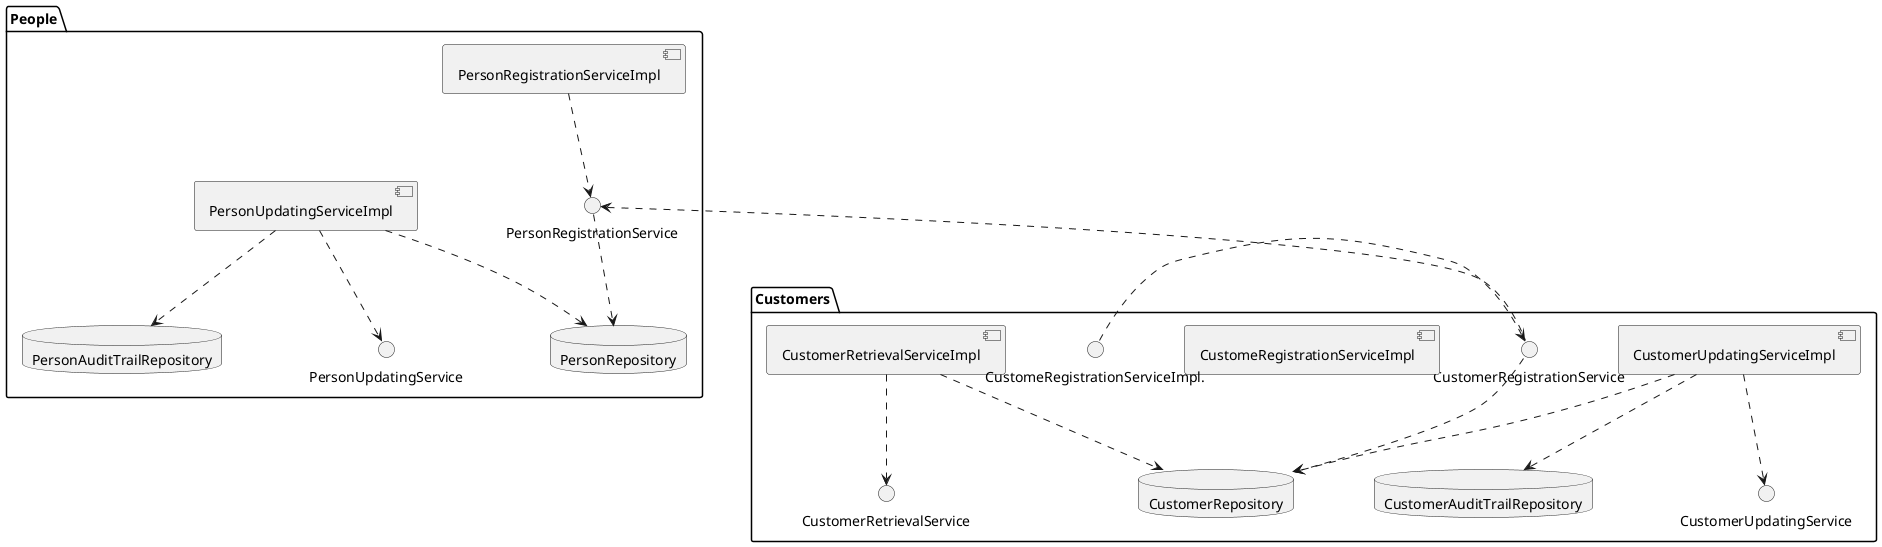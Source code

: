 @startuml

!pragma useVerticalIf on
skinparam nodesep 80
skinparam ranksep 80

package "People" {
  database PersonRepository
  database PersonAuditTrailRepository
  interface PersonRegistrationService
  interface PersonUpdatingService
  component PersonRegistrationServiceImpl
  component PersonUpdatingServiceImpl

  PersonRegistrationServiceImpl ..> PersonRegistrationService
  PersonUpdatingServiceImpl ..> PersonUpdatingService

  PersonRegistrationService ..> PersonRepository
  PersonUpdatingServiceImpl ..> PersonRepository
  PersonUpdatingServiceImpl ..> PersonAuditTrailRepository
}

package "Customers" {
  database CustomerRepository
  database CustomerAuditTrailRepository
  interface CustomerRegistrationService
  interface CustomerUpdatingService
  interface CustomerRetrievalService
  component CustomeRegistrationServiceImpl
  component CustomerUpdatingServiceImpl
  component CustomerRetrievalServiceImpl

  CustomeRegistrationServiceImpl..> CustomerRegistrationService
  CustomerUpdatingServiceImpl ..> CustomerUpdatingService
  CustomerRetrievalServiceImpl ..> CustomerRetrievalService

  CustomerRegistrationService ..> CustomerRepository
  CustomerUpdatingServiceImpl ..> CustomerRepository
  CustomerUpdatingServiceImpl ..> CustomerAuditTrailRepository
  CustomerRetrievalServiceImpl ..> CustomerRepository
}

PersonRegistrationService <.. CustomerRegistrationService

@enduml